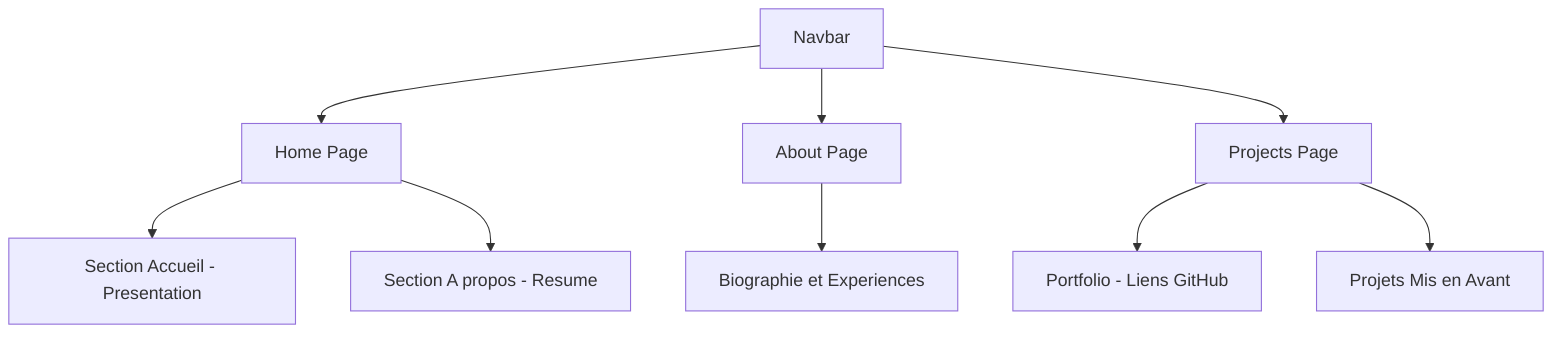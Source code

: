 graph TD
    NAV[Navbar] --> HOME[Home Page]
    NAV --> ABOUT[About Page]
    NAV --> PROJECTS[Projects Page]

    HOME --> HOME_SEC[Section Accueil - Presentation]
    HOME --> HOME_ABOUT[Section A propos - Resume]

    ABOUT --> BIO[Biographie et Experiences]

    PROJECTS --> PORTFOLIO[Portfolio - Liens GitHub]
    PROJECTS --> HIGHLIGHT[Projets Mis en Avant]